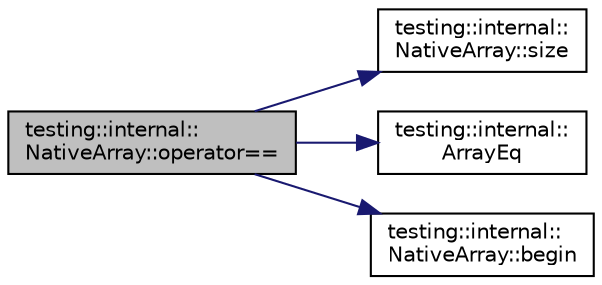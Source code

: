 digraph "testing::internal::NativeArray::operator=="
{
  edge [fontname="Helvetica",fontsize="10",labelfontname="Helvetica",labelfontsize="10"];
  node [fontname="Helvetica",fontsize="10",shape=record];
  rankdir="LR";
  Node22 [label="testing::internal::\lNativeArray::operator==",height=0.2,width=0.4,color="black", fillcolor="grey75", style="filled", fontcolor="black"];
  Node22 -> Node23 [color="midnightblue",fontsize="10",style="solid",fontname="Helvetica"];
  Node23 [label="testing::internal::\lNativeArray::size",height=0.2,width=0.4,color="black", fillcolor="white", style="filled",URL="$d3/d87/classtesting_1_1internal_1_1_native_array.html#af96a4a5ca0cdd5d163c47a081f08bd89"];
  Node22 -> Node24 [color="midnightblue",fontsize="10",style="solid",fontname="Helvetica"];
  Node24 [label="testing::internal::\lArrayEq",height=0.2,width=0.4,color="black", fillcolor="white", style="filled",URL="$d0/da7/namespacetesting_1_1internal.html#a5cb6f81ee827130024261121c742b26c"];
  Node22 -> Node25 [color="midnightblue",fontsize="10",style="solid",fontname="Helvetica"];
  Node25 [label="testing::internal::\lNativeArray::begin",height=0.2,width=0.4,color="black", fillcolor="white", style="filled",URL="$d3/d87/classtesting_1_1internal_1_1_native_array.html#a3046d93cfa23097e7b7c91f5f982dc78"];
}
